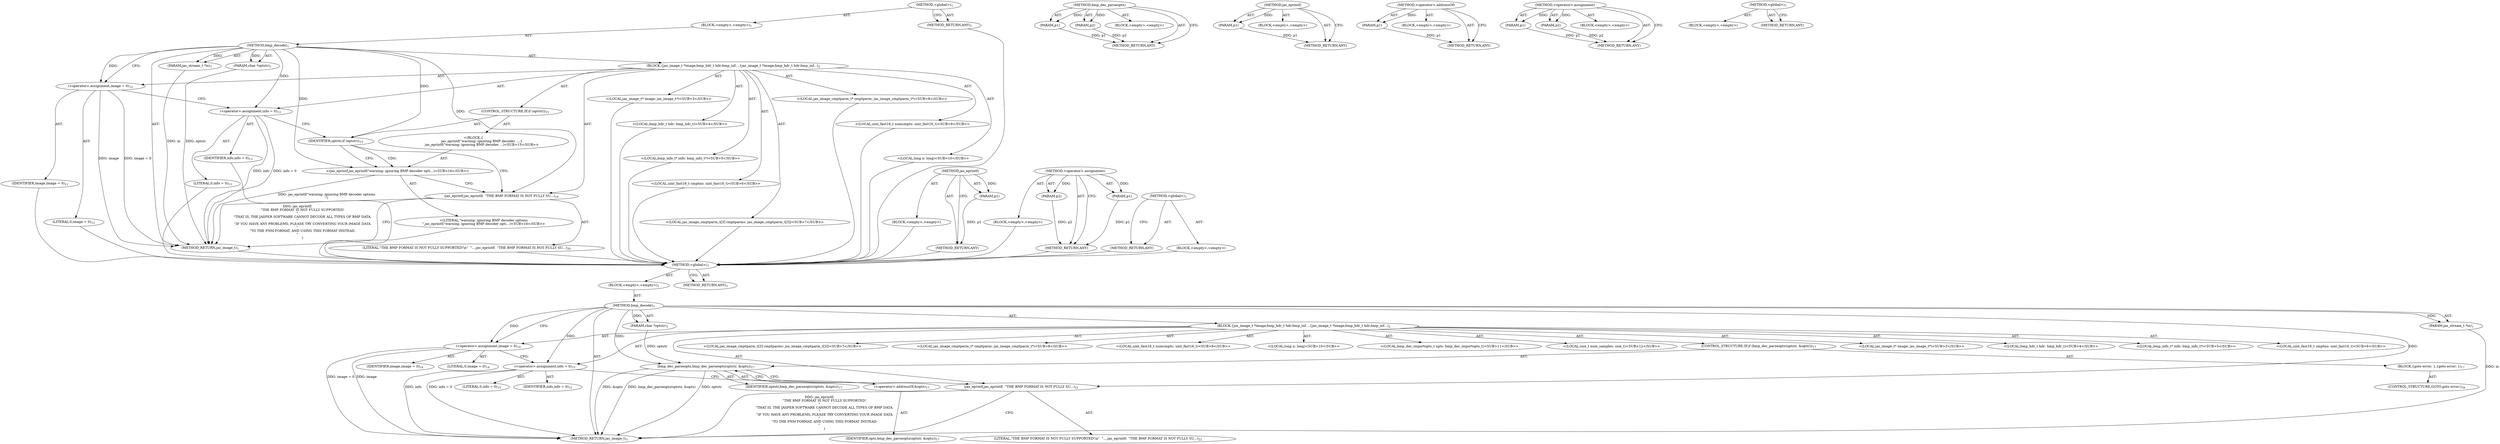 digraph "&lt;global&gt;" {
vulnerable_6 [label=<(METHOD,&lt;global&gt;)<SUB>1</SUB>>];
vulnerable_7 [label=<(BLOCK,&lt;empty&gt;,&lt;empty&gt;)<SUB>1</SUB>>];
vulnerable_8 [label=<(METHOD,bmp_decode)<SUB>1</SUB>>];
vulnerable_9 [label=<(PARAM,jas_stream_t *in)<SUB>1</SUB>>];
vulnerable_10 [label=<(PARAM,char *optstr)<SUB>1</SUB>>];
vulnerable_11 [label=<(BLOCK,{
	jas_image_t *image;
	bmp_hdr_t hdr;
	bmp_inf...,{
	jas_image_t *image;
	bmp_hdr_t hdr;
	bmp_inf...)<SUB>2</SUB>>];
vulnerable_12 [label="<(LOCAL,jas_image_t* image: jas_image_t*)<SUB>3</SUB>>"];
vulnerable_13 [label="<(LOCAL,bmp_hdr_t hdr: bmp_hdr_t)<SUB>4</SUB>>"];
vulnerable_14 [label="<(LOCAL,bmp_info_t* info: bmp_info_t*)<SUB>5</SUB>>"];
vulnerable_15 [label="<(LOCAL,uint_fast16_t cmptno: uint_fast16_t)<SUB>6</SUB>>"];
vulnerable_16 [label="<(LOCAL,jas_image_cmptparm_t[3] cmptparms: jas_image_cmptparm_t[3])<SUB>7</SUB>>"];
vulnerable_17 [label="<(LOCAL,jas_image_cmptparm_t* cmptparm: jas_image_cmptparm_t*)<SUB>8</SUB>>"];
vulnerable_18 [label="<(LOCAL,uint_fast16_t numcmpts: uint_fast16_t)<SUB>9</SUB>>"];
vulnerable_19 [label="<(LOCAL,long n: long)<SUB>10</SUB>>"];
vulnerable_20 [label=<(&lt;operator&gt;.assignment,image = 0)<SUB>12</SUB>>];
vulnerable_21 [label=<(IDENTIFIER,image,image = 0)<SUB>12</SUB>>];
vulnerable_22 [label=<(LITERAL,0,image = 0)<SUB>12</SUB>>];
vulnerable_23 [label=<(&lt;operator&gt;.assignment,info = 0)<SUB>13</SUB>>];
vulnerable_24 [label=<(IDENTIFIER,info,info = 0)<SUB>13</SUB>>];
vulnerable_25 [label=<(LITERAL,0,info = 0)<SUB>13</SUB>>];
vulnerable_26 [label=<(CONTROL_STRUCTURE,IF,if (optstr))<SUB>15</SUB>>];
vulnerable_27 [label=<(IDENTIFIER,optstr,if (optstr))<SUB>15</SUB>>];
vulnerable_28 [label="<(BLOCK,{
		jas_eprintf(&quot;warning: ignoring BMP decoder ...,{
		jas_eprintf(&quot;warning: ignoring BMP decoder ...)<SUB>15</SUB>>"];
vulnerable_29 [label="<(jas_eprintf,jas_eprintf(&quot;warning: ignoring BMP decoder opti...)<SUB>16</SUB>>"];
vulnerable_30 [label="<(LITERAL,&quot;warning: ignoring BMP decoder options\n&quot;,jas_eprintf(&quot;warning: ignoring BMP decoder opti...)<SUB>16</SUB>>"];
vulnerable_31 [label=<(jas_eprintf,jas_eprintf(
	  &quot;THE BMP FORMAT IS NOT FULLY SU...)<SUB>19</SUB>>];
vulnerable_32 [label=<(LITERAL,&quot;THE BMP FORMAT IS NOT FULLY SUPPORTED!\n&quot;
	  &quot;...,jas_eprintf(
	  &quot;THE BMP FORMAT IS NOT FULLY SU...)<SUB>20</SUB>>];
vulnerable_33 [label=<(METHOD_RETURN,jas_image_t)<SUB>1</SUB>>];
vulnerable_35 [label=<(METHOD_RETURN,ANY)<SUB>1</SUB>>];
vulnerable_79 [label=<(METHOD,jas_eprintf)>];
vulnerable_80 [label=<(PARAM,p1)>];
vulnerable_81 [label=<(BLOCK,&lt;empty&gt;,&lt;empty&gt;)>];
vulnerable_82 [label=<(METHOD_RETURN,ANY)>];
vulnerable_74 [label=<(METHOD,&lt;operator&gt;.assignment)>];
vulnerable_75 [label=<(PARAM,p1)>];
vulnerable_76 [label=<(PARAM,p2)>];
vulnerable_77 [label=<(BLOCK,&lt;empty&gt;,&lt;empty&gt;)>];
vulnerable_78 [label=<(METHOD_RETURN,ANY)>];
vulnerable_68 [label=<(METHOD,&lt;global&gt;)<SUB>1</SUB>>];
vulnerable_69 [label=<(BLOCK,&lt;empty&gt;,&lt;empty&gt;)>];
vulnerable_70 [label=<(METHOD_RETURN,ANY)>];
fixed_6 [label=<(METHOD,&lt;global&gt;)<SUB>1</SUB>>];
fixed_7 [label=<(BLOCK,&lt;empty&gt;,&lt;empty&gt;)<SUB>1</SUB>>];
fixed_8 [label=<(METHOD,bmp_decode)<SUB>1</SUB>>];
fixed_9 [label=<(PARAM,jas_stream_t *in)<SUB>1</SUB>>];
fixed_10 [label=<(PARAM,char *optstr)<SUB>1</SUB>>];
fixed_11 [label=<(BLOCK,{
	jas_image_t *image;
	bmp_hdr_t hdr;
	bmp_inf...,{
	jas_image_t *image;
	bmp_hdr_t hdr;
	bmp_inf...)<SUB>2</SUB>>];
fixed_12 [label="<(LOCAL,jas_image_t* image: jas_image_t*)<SUB>3</SUB>>"];
fixed_13 [label="<(LOCAL,bmp_hdr_t hdr: bmp_hdr_t)<SUB>4</SUB>>"];
fixed_14 [label="<(LOCAL,bmp_info_t* info: bmp_info_t*)<SUB>5</SUB>>"];
fixed_15 [label="<(LOCAL,uint_fast16_t cmptno: uint_fast16_t)<SUB>6</SUB>>"];
fixed_16 [label="<(LOCAL,jas_image_cmptparm_t[3] cmptparms: jas_image_cmptparm_t[3])<SUB>7</SUB>>"];
fixed_17 [label="<(LOCAL,jas_image_cmptparm_t* cmptparm: jas_image_cmptparm_t*)<SUB>8</SUB>>"];
fixed_18 [label="<(LOCAL,uint_fast16_t numcmpts: uint_fast16_t)<SUB>9</SUB>>"];
fixed_19 [label="<(LOCAL,long n: long)<SUB>10</SUB>>"];
fixed_20 [label="<(LOCAL,bmp_dec_importopts_t opts: bmp_dec_importopts_t)<SUB>11</SUB>>"];
fixed_21 [label="<(LOCAL,size_t num_samples: size_t)<SUB>12</SUB>>"];
fixed_22 [label=<(&lt;operator&gt;.assignment,image = 0)<SUB>14</SUB>>];
fixed_23 [label=<(IDENTIFIER,image,image = 0)<SUB>14</SUB>>];
fixed_24 [label=<(LITERAL,0,image = 0)<SUB>14</SUB>>];
fixed_25 [label=<(&lt;operator&gt;.assignment,info = 0)<SUB>15</SUB>>];
fixed_26 [label=<(IDENTIFIER,info,info = 0)<SUB>15</SUB>>];
fixed_27 [label=<(LITERAL,0,info = 0)<SUB>15</SUB>>];
fixed_28 [label=<(CONTROL_STRUCTURE,IF,if (bmp_dec_parseopts(optstr, &amp;opts)))<SUB>17</SUB>>];
fixed_29 [label=<(bmp_dec_parseopts,bmp_dec_parseopts(optstr, &amp;opts))<SUB>17</SUB>>];
fixed_30 [label=<(IDENTIFIER,optstr,bmp_dec_parseopts(optstr, &amp;opts))<SUB>17</SUB>>];
fixed_31 [label=<(&lt;operator&gt;.addressOf,&amp;opts)<SUB>17</SUB>>];
fixed_32 [label=<(IDENTIFIER,opts,bmp_dec_parseopts(optstr, &amp;opts))<SUB>17</SUB>>];
fixed_33 [label=<(BLOCK,{
		goto error;
 	},{
		goto error;
 	})<SUB>17</SUB>>];
fixed_34 [label=<(CONTROL_STRUCTURE,GOTO,goto error;)<SUB>18</SUB>>];
fixed_35 [label=<(jas_eprintf,jas_eprintf(
	  &quot;THE BMP FORMAT IS NOT FULLY SU...)<SUB>21</SUB>>];
fixed_36 [label=<(LITERAL,&quot;THE BMP FORMAT IS NOT FULLY SUPPORTED!\n&quot;
	  &quot;...,jas_eprintf(
	  &quot;THE BMP FORMAT IS NOT FULLY SU...)<SUB>22</SUB>>];
fixed_37 [label=<(METHOD_RETURN,jas_image_t)<SUB>1</SUB>>];
fixed_39 [label=<(METHOD_RETURN,ANY)<SUB>1</SUB>>];
fixed_85 [label=<(METHOD,bmp_dec_parseopts)>];
fixed_86 [label=<(PARAM,p1)>];
fixed_87 [label=<(PARAM,p2)>];
fixed_88 [label=<(BLOCK,&lt;empty&gt;,&lt;empty&gt;)>];
fixed_89 [label=<(METHOD_RETURN,ANY)>];
fixed_94 [label=<(METHOD,jas_eprintf)>];
fixed_95 [label=<(PARAM,p1)>];
fixed_96 [label=<(BLOCK,&lt;empty&gt;,&lt;empty&gt;)>];
fixed_97 [label=<(METHOD_RETURN,ANY)>];
fixed_90 [label=<(METHOD,&lt;operator&gt;.addressOf)>];
fixed_91 [label=<(PARAM,p1)>];
fixed_92 [label=<(BLOCK,&lt;empty&gt;,&lt;empty&gt;)>];
fixed_93 [label=<(METHOD_RETURN,ANY)>];
fixed_80 [label=<(METHOD,&lt;operator&gt;.assignment)>];
fixed_81 [label=<(PARAM,p1)>];
fixed_82 [label=<(PARAM,p2)>];
fixed_83 [label=<(BLOCK,&lt;empty&gt;,&lt;empty&gt;)>];
fixed_84 [label=<(METHOD_RETURN,ANY)>];
fixed_74 [label=<(METHOD,&lt;global&gt;)<SUB>1</SUB>>];
fixed_75 [label=<(BLOCK,&lt;empty&gt;,&lt;empty&gt;)>];
fixed_76 [label=<(METHOD_RETURN,ANY)>];
vulnerable_6 -> vulnerable_7  [key=0, label="AST: "];
vulnerable_6 -> vulnerable_35  [key=0, label="AST: "];
vulnerable_6 -> vulnerable_35  [key=1, label="CFG: "];
vulnerable_7 -> vulnerable_8  [key=0, label="AST: "];
vulnerable_8 -> vulnerable_9  [key=0, label="AST: "];
vulnerable_8 -> vulnerable_9  [key=1, label="DDG: "];
vulnerable_8 -> vulnerable_10  [key=0, label="AST: "];
vulnerable_8 -> vulnerable_10  [key=1, label="DDG: "];
vulnerable_8 -> vulnerable_11  [key=0, label="AST: "];
vulnerable_8 -> vulnerable_33  [key=0, label="AST: "];
vulnerable_8 -> vulnerable_20  [key=0, label="CFG: "];
vulnerable_8 -> vulnerable_20  [key=1, label="DDG: "];
vulnerable_8 -> vulnerable_23  [key=0, label="DDG: "];
vulnerable_8 -> vulnerable_27  [key=0, label="DDG: "];
vulnerable_8 -> vulnerable_31  [key=0, label="DDG: "];
vulnerable_8 -> vulnerable_29  [key=0, label="DDG: "];
vulnerable_9 -> vulnerable_33  [key=0, label="DDG: in"];
vulnerable_10 -> vulnerable_33  [key=0, label="DDG: optstr"];
vulnerable_11 -> vulnerable_12  [key=0, label="AST: "];
vulnerable_11 -> vulnerable_13  [key=0, label="AST: "];
vulnerable_11 -> vulnerable_14  [key=0, label="AST: "];
vulnerable_11 -> vulnerable_15  [key=0, label="AST: "];
vulnerable_11 -> vulnerable_16  [key=0, label="AST: "];
vulnerable_11 -> vulnerable_17  [key=0, label="AST: "];
vulnerable_11 -> vulnerable_18  [key=0, label="AST: "];
vulnerable_11 -> vulnerable_19  [key=0, label="AST: "];
vulnerable_11 -> vulnerable_20  [key=0, label="AST: "];
vulnerable_11 -> vulnerable_23  [key=0, label="AST: "];
vulnerable_11 -> vulnerable_26  [key=0, label="AST: "];
vulnerable_11 -> vulnerable_31  [key=0, label="AST: "];
vulnerable_12 -> fixed_6  [key=0];
vulnerable_13 -> fixed_6  [key=0];
vulnerable_14 -> fixed_6  [key=0];
vulnerable_15 -> fixed_6  [key=0];
vulnerable_16 -> fixed_6  [key=0];
vulnerable_17 -> fixed_6  [key=0];
vulnerable_18 -> fixed_6  [key=0];
vulnerable_19 -> fixed_6  [key=0];
vulnerable_20 -> vulnerable_21  [key=0, label="AST: "];
vulnerable_20 -> vulnerable_22  [key=0, label="AST: "];
vulnerable_20 -> vulnerable_23  [key=0, label="CFG: "];
vulnerable_20 -> vulnerable_33  [key=0, label="DDG: image"];
vulnerable_20 -> vulnerable_33  [key=1, label="DDG: image = 0"];
vulnerable_21 -> fixed_6  [key=0];
vulnerable_22 -> fixed_6  [key=0];
vulnerable_23 -> vulnerable_24  [key=0, label="AST: "];
vulnerable_23 -> vulnerable_25  [key=0, label="AST: "];
vulnerable_23 -> vulnerable_27  [key=0, label="CFG: "];
vulnerable_23 -> vulnerable_33  [key=0, label="DDG: info"];
vulnerable_23 -> vulnerable_33  [key=1, label="DDG: info = 0"];
vulnerable_24 -> fixed_6  [key=0];
vulnerable_25 -> fixed_6  [key=0];
vulnerable_26 -> vulnerable_27  [key=0, label="AST: "];
vulnerable_26 -> vulnerable_28  [key=0, label="AST: "];
vulnerable_27 -> vulnerable_29  [key=0, label="CFG: "];
vulnerable_27 -> vulnerable_29  [key=1, label="CDG: "];
vulnerable_27 -> vulnerable_31  [key=0, label="CFG: "];
vulnerable_28 -> vulnerable_29  [key=0, label="AST: "];
vulnerable_29 -> vulnerable_30  [key=0, label="AST: "];
vulnerable_29 -> vulnerable_31  [key=0, label="CFG: "];
vulnerable_29 -> vulnerable_33  [key=0, label="DDG: jas_eprintf(&quot;warning: ignoring BMP decoder options\n&quot;)"];
vulnerable_30 -> fixed_6  [key=0];
vulnerable_31 -> vulnerable_32  [key=0, label="AST: "];
vulnerable_31 -> vulnerable_33  [key=0, label="CFG: "];
vulnerable_31 -> vulnerable_33  [key=1, label="DDG: jas_eprintf(
	  &quot;THE BMP FORMAT IS NOT FULLY SUPPORTED!\n&quot;
	  &quot;THAT IS, THE JASPER SOFTWARE CANNOT DECODE ALL TYPES OF BMP DATA.\n&quot;
	  &quot;IF YOU HAVE ANY PROBLEMS, PLEASE TRY CONVERTING YOUR IMAGE DATA\n&quot;
	  &quot;TO THE PNM FORMAT, AND USING THIS FORMAT INSTEAD.\n&quot;
	  )"];
vulnerable_32 -> fixed_6  [key=0];
vulnerable_33 -> fixed_6  [key=0];
vulnerable_35 -> fixed_6  [key=0];
vulnerable_79 -> vulnerable_80  [key=0, label="AST: "];
vulnerable_79 -> vulnerable_80  [key=1, label="DDG: "];
vulnerable_79 -> vulnerable_81  [key=0, label="AST: "];
vulnerable_79 -> vulnerable_82  [key=0, label="AST: "];
vulnerable_79 -> vulnerable_82  [key=1, label="CFG: "];
vulnerable_80 -> vulnerable_82  [key=0, label="DDG: p1"];
vulnerable_81 -> fixed_6  [key=0];
vulnerable_82 -> fixed_6  [key=0];
vulnerable_74 -> vulnerable_75  [key=0, label="AST: "];
vulnerable_74 -> vulnerable_75  [key=1, label="DDG: "];
vulnerable_74 -> vulnerable_77  [key=0, label="AST: "];
vulnerable_74 -> vulnerable_76  [key=0, label="AST: "];
vulnerable_74 -> vulnerable_76  [key=1, label="DDG: "];
vulnerable_74 -> vulnerable_78  [key=0, label="AST: "];
vulnerable_74 -> vulnerable_78  [key=1, label="CFG: "];
vulnerable_75 -> vulnerable_78  [key=0, label="DDG: p1"];
vulnerable_76 -> vulnerable_78  [key=0, label="DDG: p2"];
vulnerable_77 -> fixed_6  [key=0];
vulnerable_78 -> fixed_6  [key=0];
vulnerable_68 -> vulnerable_69  [key=0, label="AST: "];
vulnerable_68 -> vulnerable_70  [key=0, label="AST: "];
vulnerable_68 -> vulnerable_70  [key=1, label="CFG: "];
vulnerable_69 -> fixed_6  [key=0];
vulnerable_70 -> fixed_6  [key=0];
fixed_6 -> fixed_7  [key=0, label="AST: "];
fixed_6 -> fixed_39  [key=0, label="AST: "];
fixed_6 -> fixed_39  [key=1, label="CFG: "];
fixed_7 -> fixed_8  [key=0, label="AST: "];
fixed_8 -> fixed_9  [key=0, label="AST: "];
fixed_8 -> fixed_9  [key=1, label="DDG: "];
fixed_8 -> fixed_10  [key=0, label="AST: "];
fixed_8 -> fixed_10  [key=1, label="DDG: "];
fixed_8 -> fixed_11  [key=0, label="AST: "];
fixed_8 -> fixed_37  [key=0, label="AST: "];
fixed_8 -> fixed_22  [key=0, label="CFG: "];
fixed_8 -> fixed_22  [key=1, label="DDG: "];
fixed_8 -> fixed_25  [key=0, label="DDG: "];
fixed_8 -> fixed_35  [key=0, label="DDG: "];
fixed_8 -> fixed_29  [key=0, label="DDG: "];
fixed_9 -> fixed_37  [key=0, label="DDG: in"];
fixed_10 -> fixed_29  [key=0, label="DDG: optstr"];
fixed_11 -> fixed_12  [key=0, label="AST: "];
fixed_11 -> fixed_13  [key=0, label="AST: "];
fixed_11 -> fixed_14  [key=0, label="AST: "];
fixed_11 -> fixed_15  [key=0, label="AST: "];
fixed_11 -> fixed_16  [key=0, label="AST: "];
fixed_11 -> fixed_17  [key=0, label="AST: "];
fixed_11 -> fixed_18  [key=0, label="AST: "];
fixed_11 -> fixed_19  [key=0, label="AST: "];
fixed_11 -> fixed_20  [key=0, label="AST: "];
fixed_11 -> fixed_21  [key=0, label="AST: "];
fixed_11 -> fixed_22  [key=0, label="AST: "];
fixed_11 -> fixed_25  [key=0, label="AST: "];
fixed_11 -> fixed_28  [key=0, label="AST: "];
fixed_11 -> fixed_35  [key=0, label="AST: "];
fixed_22 -> fixed_23  [key=0, label="AST: "];
fixed_22 -> fixed_24  [key=0, label="AST: "];
fixed_22 -> fixed_25  [key=0, label="CFG: "];
fixed_22 -> fixed_37  [key=0, label="DDG: image"];
fixed_22 -> fixed_37  [key=1, label="DDG: image = 0"];
fixed_25 -> fixed_26  [key=0, label="AST: "];
fixed_25 -> fixed_27  [key=0, label="AST: "];
fixed_25 -> fixed_31  [key=0, label="CFG: "];
fixed_25 -> fixed_37  [key=0, label="DDG: info"];
fixed_25 -> fixed_37  [key=1, label="DDG: info = 0"];
fixed_28 -> fixed_29  [key=0, label="AST: "];
fixed_28 -> fixed_33  [key=0, label="AST: "];
fixed_29 -> fixed_30  [key=0, label="AST: "];
fixed_29 -> fixed_31  [key=0, label="AST: "];
fixed_29 -> fixed_35  [key=0, label="CFG: "];
fixed_29 -> fixed_37  [key=0, label="DDG: optstr"];
fixed_29 -> fixed_37  [key=1, label="DDG: &amp;opts"];
fixed_29 -> fixed_37  [key=2, label="DDG: bmp_dec_parseopts(optstr, &amp;opts)"];
fixed_31 -> fixed_32  [key=0, label="AST: "];
fixed_31 -> fixed_29  [key=0, label="CFG: "];
fixed_33 -> fixed_34  [key=0, label="AST: "];
fixed_35 -> fixed_36  [key=0, label="AST: "];
fixed_35 -> fixed_37  [key=0, label="CFG: "];
fixed_35 -> fixed_37  [key=1, label="DDG: jas_eprintf(
	  &quot;THE BMP FORMAT IS NOT FULLY SUPPORTED!\n&quot;
	  &quot;THAT IS, THE JASPER SOFTWARE CANNOT DECODE ALL TYPES OF BMP DATA.\n&quot;
	  &quot;IF YOU HAVE ANY PROBLEMS, PLEASE TRY CONVERTING YOUR IMAGE DATA\n&quot;
	  &quot;TO THE PNM FORMAT, AND USING THIS FORMAT INSTEAD.\n&quot;
	  )"];
fixed_85 -> fixed_86  [key=0, label="AST: "];
fixed_85 -> fixed_86  [key=1, label="DDG: "];
fixed_85 -> fixed_88  [key=0, label="AST: "];
fixed_85 -> fixed_87  [key=0, label="AST: "];
fixed_85 -> fixed_87  [key=1, label="DDG: "];
fixed_85 -> fixed_89  [key=0, label="AST: "];
fixed_85 -> fixed_89  [key=1, label="CFG: "];
fixed_86 -> fixed_89  [key=0, label="DDG: p1"];
fixed_87 -> fixed_89  [key=0, label="DDG: p2"];
fixed_94 -> fixed_95  [key=0, label="AST: "];
fixed_94 -> fixed_95  [key=1, label="DDG: "];
fixed_94 -> fixed_96  [key=0, label="AST: "];
fixed_94 -> fixed_97  [key=0, label="AST: "];
fixed_94 -> fixed_97  [key=1, label="CFG: "];
fixed_95 -> fixed_97  [key=0, label="DDG: p1"];
fixed_90 -> fixed_91  [key=0, label="AST: "];
fixed_90 -> fixed_91  [key=1, label="DDG: "];
fixed_90 -> fixed_92  [key=0, label="AST: "];
fixed_90 -> fixed_93  [key=0, label="AST: "];
fixed_90 -> fixed_93  [key=1, label="CFG: "];
fixed_91 -> fixed_93  [key=0, label="DDG: p1"];
fixed_80 -> fixed_81  [key=0, label="AST: "];
fixed_80 -> fixed_81  [key=1, label="DDG: "];
fixed_80 -> fixed_83  [key=0, label="AST: "];
fixed_80 -> fixed_82  [key=0, label="AST: "];
fixed_80 -> fixed_82  [key=1, label="DDG: "];
fixed_80 -> fixed_84  [key=0, label="AST: "];
fixed_80 -> fixed_84  [key=1, label="CFG: "];
fixed_81 -> fixed_84  [key=0, label="DDG: p1"];
fixed_82 -> fixed_84  [key=0, label="DDG: p2"];
fixed_74 -> fixed_75  [key=0, label="AST: "];
fixed_74 -> fixed_76  [key=0, label="AST: "];
fixed_74 -> fixed_76  [key=1, label="CFG: "];
}
